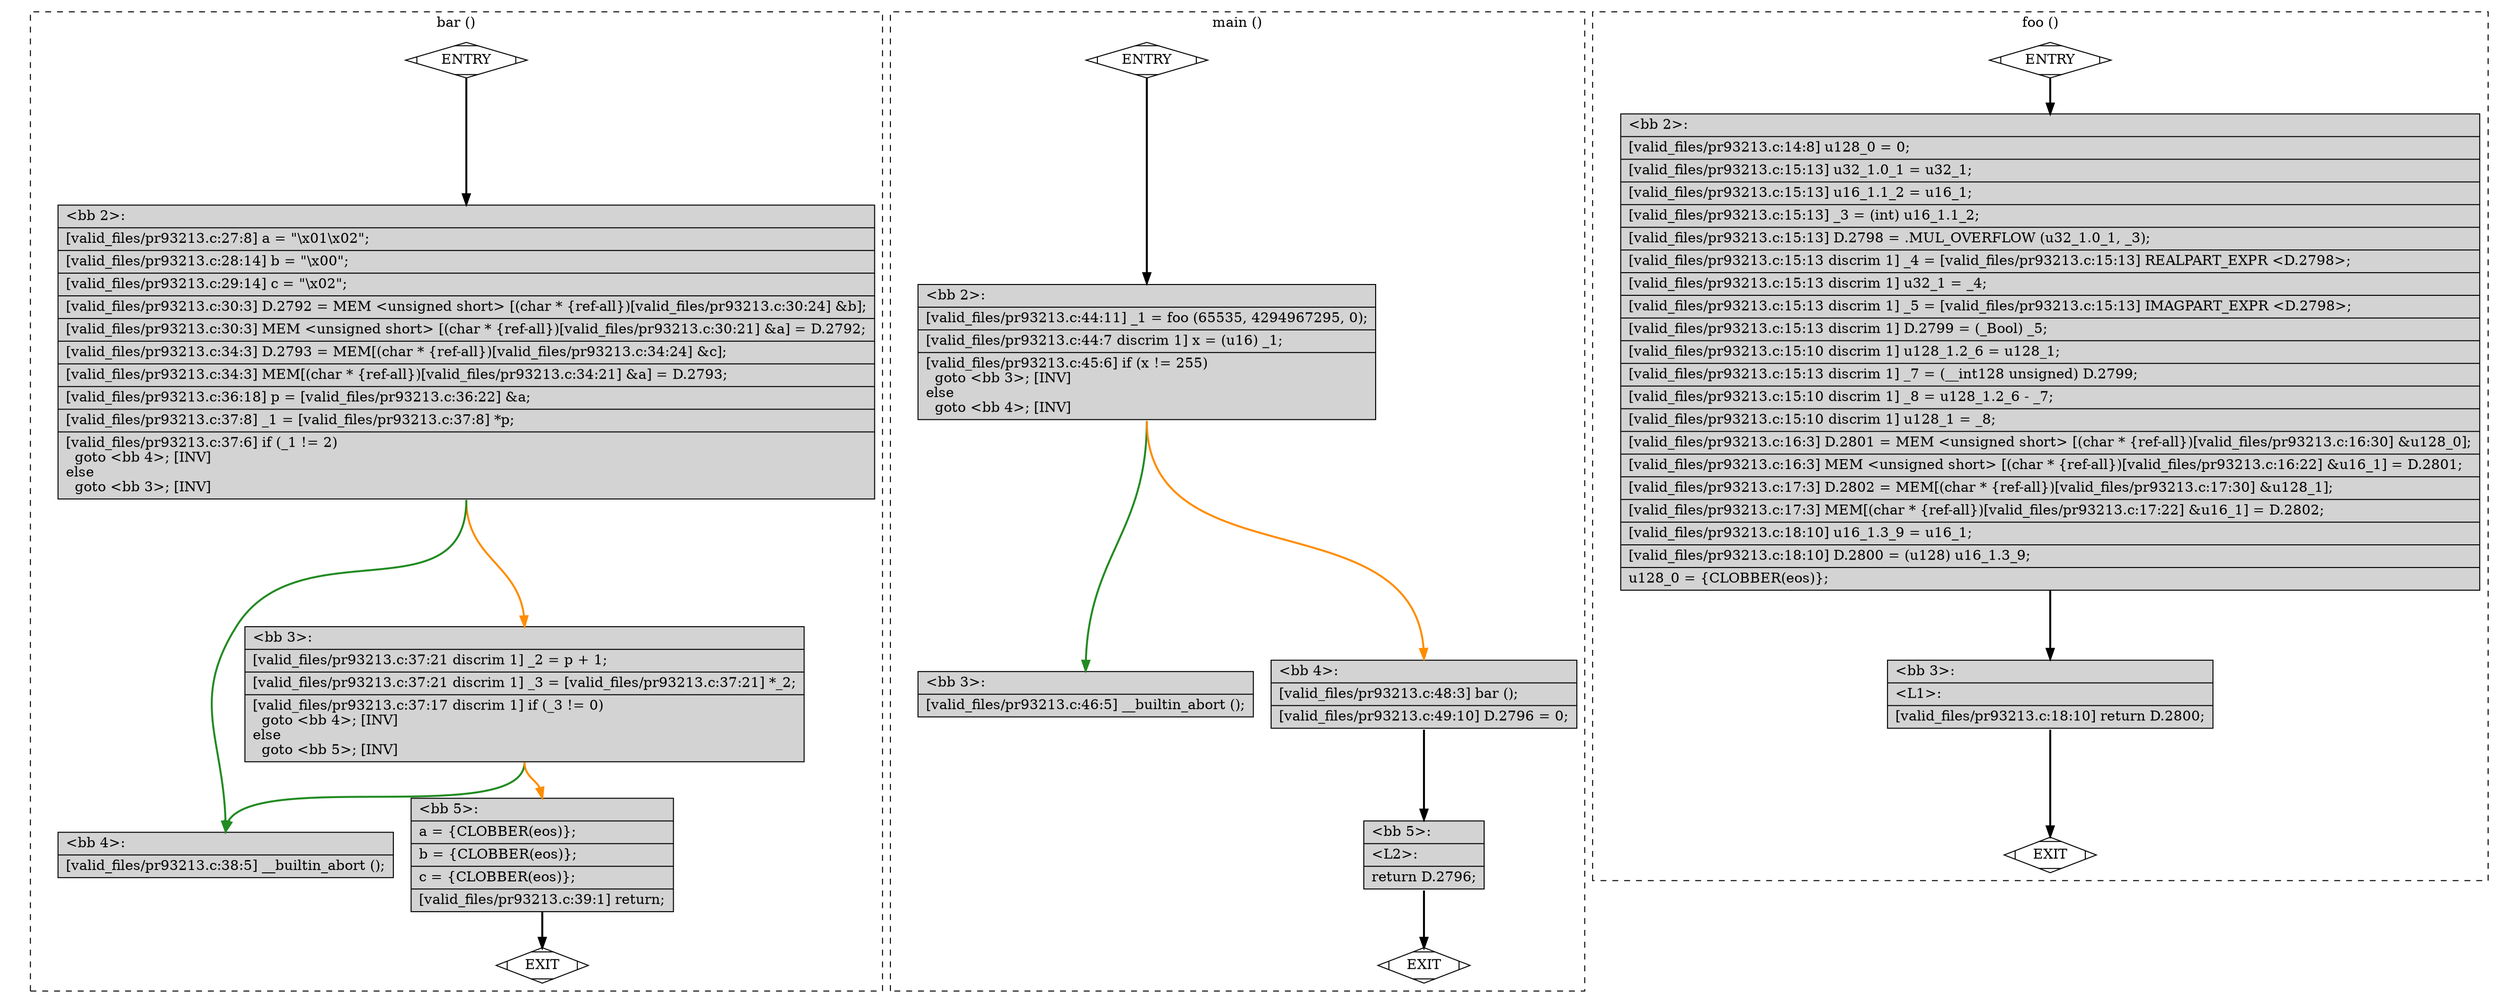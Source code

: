 digraph "a-pr93213.c.015t.cfg" {
overlap=false;
subgraph "cluster_bar" {
	style="dashed";
	color="black";
	label="bar ()";
	fn_1_basic_block_0 [shape=Mdiamond,style=filled,fillcolor=white,label="ENTRY"];

	fn_1_basic_block_1 [shape=Mdiamond,style=filled,fillcolor=white,label="EXIT"];

	fn_1_basic_block_2 [shape=record,style=filled,fillcolor=lightgrey,label="{\<bb\ 2\>:\l\
|[valid_files/pr93213.c:27:8]\ a\ =\ \"\\x01\\x02\";\l\
|[valid_files/pr93213.c:28:14]\ b\ =\ \"\\x00\";\l\
|[valid_files/pr93213.c:29:14]\ c\ =\ \"\\x02\";\l\
|[valid_files/pr93213.c:30:3]\ D.2792\ =\ MEM\ \<unsigned\ short\>\ [(char\ *\ \{ref-all\})[valid_files/pr93213.c:30:24]\ &b];\l\
|[valid_files/pr93213.c:30:3]\ MEM\ \<unsigned\ short\>\ [(char\ *\ \{ref-all\})[valid_files/pr93213.c:30:21]\ &a]\ =\ D.2792;\l\
|[valid_files/pr93213.c:34:3]\ D.2793\ =\ MEM[(char\ *\ \{ref-all\})[valid_files/pr93213.c:34:24]\ &c];\l\
|[valid_files/pr93213.c:34:3]\ MEM[(char\ *\ \{ref-all\})[valid_files/pr93213.c:34:21]\ &a]\ =\ D.2793;\l\
|[valid_files/pr93213.c:36:18]\ p\ =\ [valid_files/pr93213.c:36:22]\ &a;\l\
|[valid_files/pr93213.c:37:8]\ _1\ =\ [valid_files/pr93213.c:37:8]\ *p;\l\
|[valid_files/pr93213.c:37:6]\ if\ (_1\ !=\ 2)\l\
\ \ goto\ \<bb\ 4\>;\ [INV]\l\
else\l\
\ \ goto\ \<bb\ 3\>;\ [INV]\l\
}"];

	fn_1_basic_block_3 [shape=record,style=filled,fillcolor=lightgrey,label="{\<bb\ 3\>:\l\
|[valid_files/pr93213.c:37:21\ discrim\ 1]\ _2\ =\ p\ +\ 1;\l\
|[valid_files/pr93213.c:37:21\ discrim\ 1]\ _3\ =\ [valid_files/pr93213.c:37:21]\ *_2;\l\
|[valid_files/pr93213.c:37:17\ discrim\ 1]\ if\ (_3\ !=\ 0)\l\
\ \ goto\ \<bb\ 4\>;\ [INV]\l\
else\l\
\ \ goto\ \<bb\ 5\>;\ [INV]\l\
}"];

	fn_1_basic_block_4 [shape=record,style=filled,fillcolor=lightgrey,label="{\<bb\ 4\>:\l\
|[valid_files/pr93213.c:38:5]\ __builtin_abort\ ();\l\
}"];

	fn_1_basic_block_5 [shape=record,style=filled,fillcolor=lightgrey,label="{\<bb\ 5\>:\l\
|a\ =\ \{CLOBBER(eos)\};\l\
|b\ =\ \{CLOBBER(eos)\};\l\
|c\ =\ \{CLOBBER(eos)\};\l\
|[valid_files/pr93213.c:39:1]\ return;\l\
}"];

	fn_1_basic_block_0:s -> fn_1_basic_block_2:n [style="solid,bold",color=black,weight=100,constraint=true];
	fn_1_basic_block_2:s -> fn_1_basic_block_4:n [style="solid,bold",color=forestgreen,weight=10,constraint=true];
	fn_1_basic_block_2:s -> fn_1_basic_block_3:n [style="solid,bold",color=darkorange,weight=10,constraint=true];
	fn_1_basic_block_3:s -> fn_1_basic_block_4:n [style="solid,bold",color=forestgreen,weight=10,constraint=true];
	fn_1_basic_block_3:s -> fn_1_basic_block_5:n [style="solid,bold",color=darkorange,weight=10,constraint=true];
	fn_1_basic_block_5:s -> fn_1_basic_block_1:n [style="solid,bold",color=black,weight=10,constraint=true];
	fn_1_basic_block_0:s -> fn_1_basic_block_1:n [style="invis",constraint=true];
}
subgraph "cluster_main" {
	style="dashed";
	color="black";
	label="main ()";
	fn_2_basic_block_0 [shape=Mdiamond,style=filled,fillcolor=white,label="ENTRY"];

	fn_2_basic_block_1 [shape=Mdiamond,style=filled,fillcolor=white,label="EXIT"];

	fn_2_basic_block_2 [shape=record,style=filled,fillcolor=lightgrey,label="{\<bb\ 2\>:\l\
|[valid_files/pr93213.c:44:11]\ _1\ =\ foo\ (65535,\ 4294967295,\ 0);\l\
|[valid_files/pr93213.c:44:7\ discrim\ 1]\ x\ =\ (u16)\ _1;\l\
|[valid_files/pr93213.c:45:6]\ if\ (x\ !=\ 255)\l\
\ \ goto\ \<bb\ 3\>;\ [INV]\l\
else\l\
\ \ goto\ \<bb\ 4\>;\ [INV]\l\
}"];

	fn_2_basic_block_3 [shape=record,style=filled,fillcolor=lightgrey,label="{\<bb\ 3\>:\l\
|[valid_files/pr93213.c:46:5]\ __builtin_abort\ ();\l\
}"];

	fn_2_basic_block_4 [shape=record,style=filled,fillcolor=lightgrey,label="{\<bb\ 4\>:\l\
|[valid_files/pr93213.c:48:3]\ bar\ ();\l\
|[valid_files/pr93213.c:49:10]\ D.2796\ =\ 0;\l\
}"];

	fn_2_basic_block_5 [shape=record,style=filled,fillcolor=lightgrey,label="{\<bb\ 5\>:\l\
|\<L2\>:\l\
|return\ D.2796;\l\
}"];

	fn_2_basic_block_0:s -> fn_2_basic_block_2:n [style="solid,bold",color=black,weight=100,constraint=true];
	fn_2_basic_block_2:s -> fn_2_basic_block_3:n [style="solid,bold",color=forestgreen,weight=10,constraint=true];
	fn_2_basic_block_2:s -> fn_2_basic_block_4:n [style="solid,bold",color=darkorange,weight=10,constraint=true];
	fn_2_basic_block_4:s -> fn_2_basic_block_5:n [style="solid,bold",color=black,weight=100,constraint=true];
	fn_2_basic_block_5:s -> fn_2_basic_block_1:n [style="solid,bold",color=black,weight=10,constraint=true];
	fn_2_basic_block_0:s -> fn_2_basic_block_1:n [style="invis",constraint=true];
}
subgraph "cluster_foo" {
	style="dashed";
	color="black";
	label="foo ()";
	fn_0_basic_block_0 [shape=Mdiamond,style=filled,fillcolor=white,label="ENTRY"];

	fn_0_basic_block_1 [shape=Mdiamond,style=filled,fillcolor=white,label="EXIT"];

	fn_0_basic_block_2 [shape=record,style=filled,fillcolor=lightgrey,label="{\<bb\ 2\>:\l\
|[valid_files/pr93213.c:14:8]\ u128_0\ =\ 0;\l\
|[valid_files/pr93213.c:15:13]\ u32_1.0_1\ =\ u32_1;\l\
|[valid_files/pr93213.c:15:13]\ u16_1.1_2\ =\ u16_1;\l\
|[valid_files/pr93213.c:15:13]\ _3\ =\ (int)\ u16_1.1_2;\l\
|[valid_files/pr93213.c:15:13]\ D.2798\ =\ .MUL_OVERFLOW\ (u32_1.0_1,\ _3);\l\
|[valid_files/pr93213.c:15:13\ discrim\ 1]\ _4\ =\ [valid_files/pr93213.c:15:13]\ REALPART_EXPR\ \<D.2798\>;\l\
|[valid_files/pr93213.c:15:13\ discrim\ 1]\ u32_1\ =\ _4;\l\
|[valid_files/pr93213.c:15:13\ discrim\ 1]\ _5\ =\ [valid_files/pr93213.c:15:13]\ IMAGPART_EXPR\ \<D.2798\>;\l\
|[valid_files/pr93213.c:15:13\ discrim\ 1]\ D.2799\ =\ (_Bool)\ _5;\l\
|[valid_files/pr93213.c:15:10\ discrim\ 1]\ u128_1.2_6\ =\ u128_1;\l\
|[valid_files/pr93213.c:15:13\ discrim\ 1]\ _7\ =\ (__int128\ unsigned)\ D.2799;\l\
|[valid_files/pr93213.c:15:10\ discrim\ 1]\ _8\ =\ u128_1.2_6\ -\ _7;\l\
|[valid_files/pr93213.c:15:10\ discrim\ 1]\ u128_1\ =\ _8;\l\
|[valid_files/pr93213.c:16:3]\ D.2801\ =\ MEM\ \<unsigned\ short\>\ [(char\ *\ \{ref-all\})[valid_files/pr93213.c:16:30]\ &u128_0];\l\
|[valid_files/pr93213.c:16:3]\ MEM\ \<unsigned\ short\>\ [(char\ *\ \{ref-all\})[valid_files/pr93213.c:16:22]\ &u16_1]\ =\ D.2801;\l\
|[valid_files/pr93213.c:17:3]\ D.2802\ =\ MEM[(char\ *\ \{ref-all\})[valid_files/pr93213.c:17:30]\ &u128_1];\l\
|[valid_files/pr93213.c:17:3]\ MEM[(char\ *\ \{ref-all\})[valid_files/pr93213.c:17:22]\ &u16_1]\ =\ D.2802;\l\
|[valid_files/pr93213.c:18:10]\ u16_1.3_9\ =\ u16_1;\l\
|[valid_files/pr93213.c:18:10]\ D.2800\ =\ (u128)\ u16_1.3_9;\l\
|u128_0\ =\ \{CLOBBER(eos)\};\l\
}"];

	fn_0_basic_block_3 [shape=record,style=filled,fillcolor=lightgrey,label="{\<bb\ 3\>:\l\
|\<L1\>:\l\
|[valid_files/pr93213.c:18:10]\ return\ D.2800;\l\
}"];

	fn_0_basic_block_0:s -> fn_0_basic_block_2:n [style="solid,bold",color=black,weight=100,constraint=true];
	fn_0_basic_block_2:s -> fn_0_basic_block_3:n [style="solid,bold",color=black,weight=100,constraint=true];
	fn_0_basic_block_3:s -> fn_0_basic_block_1:n [style="solid,bold",color=black,weight=10,constraint=true];
	fn_0_basic_block_0:s -> fn_0_basic_block_1:n [style="invis",constraint=true];
}
}
